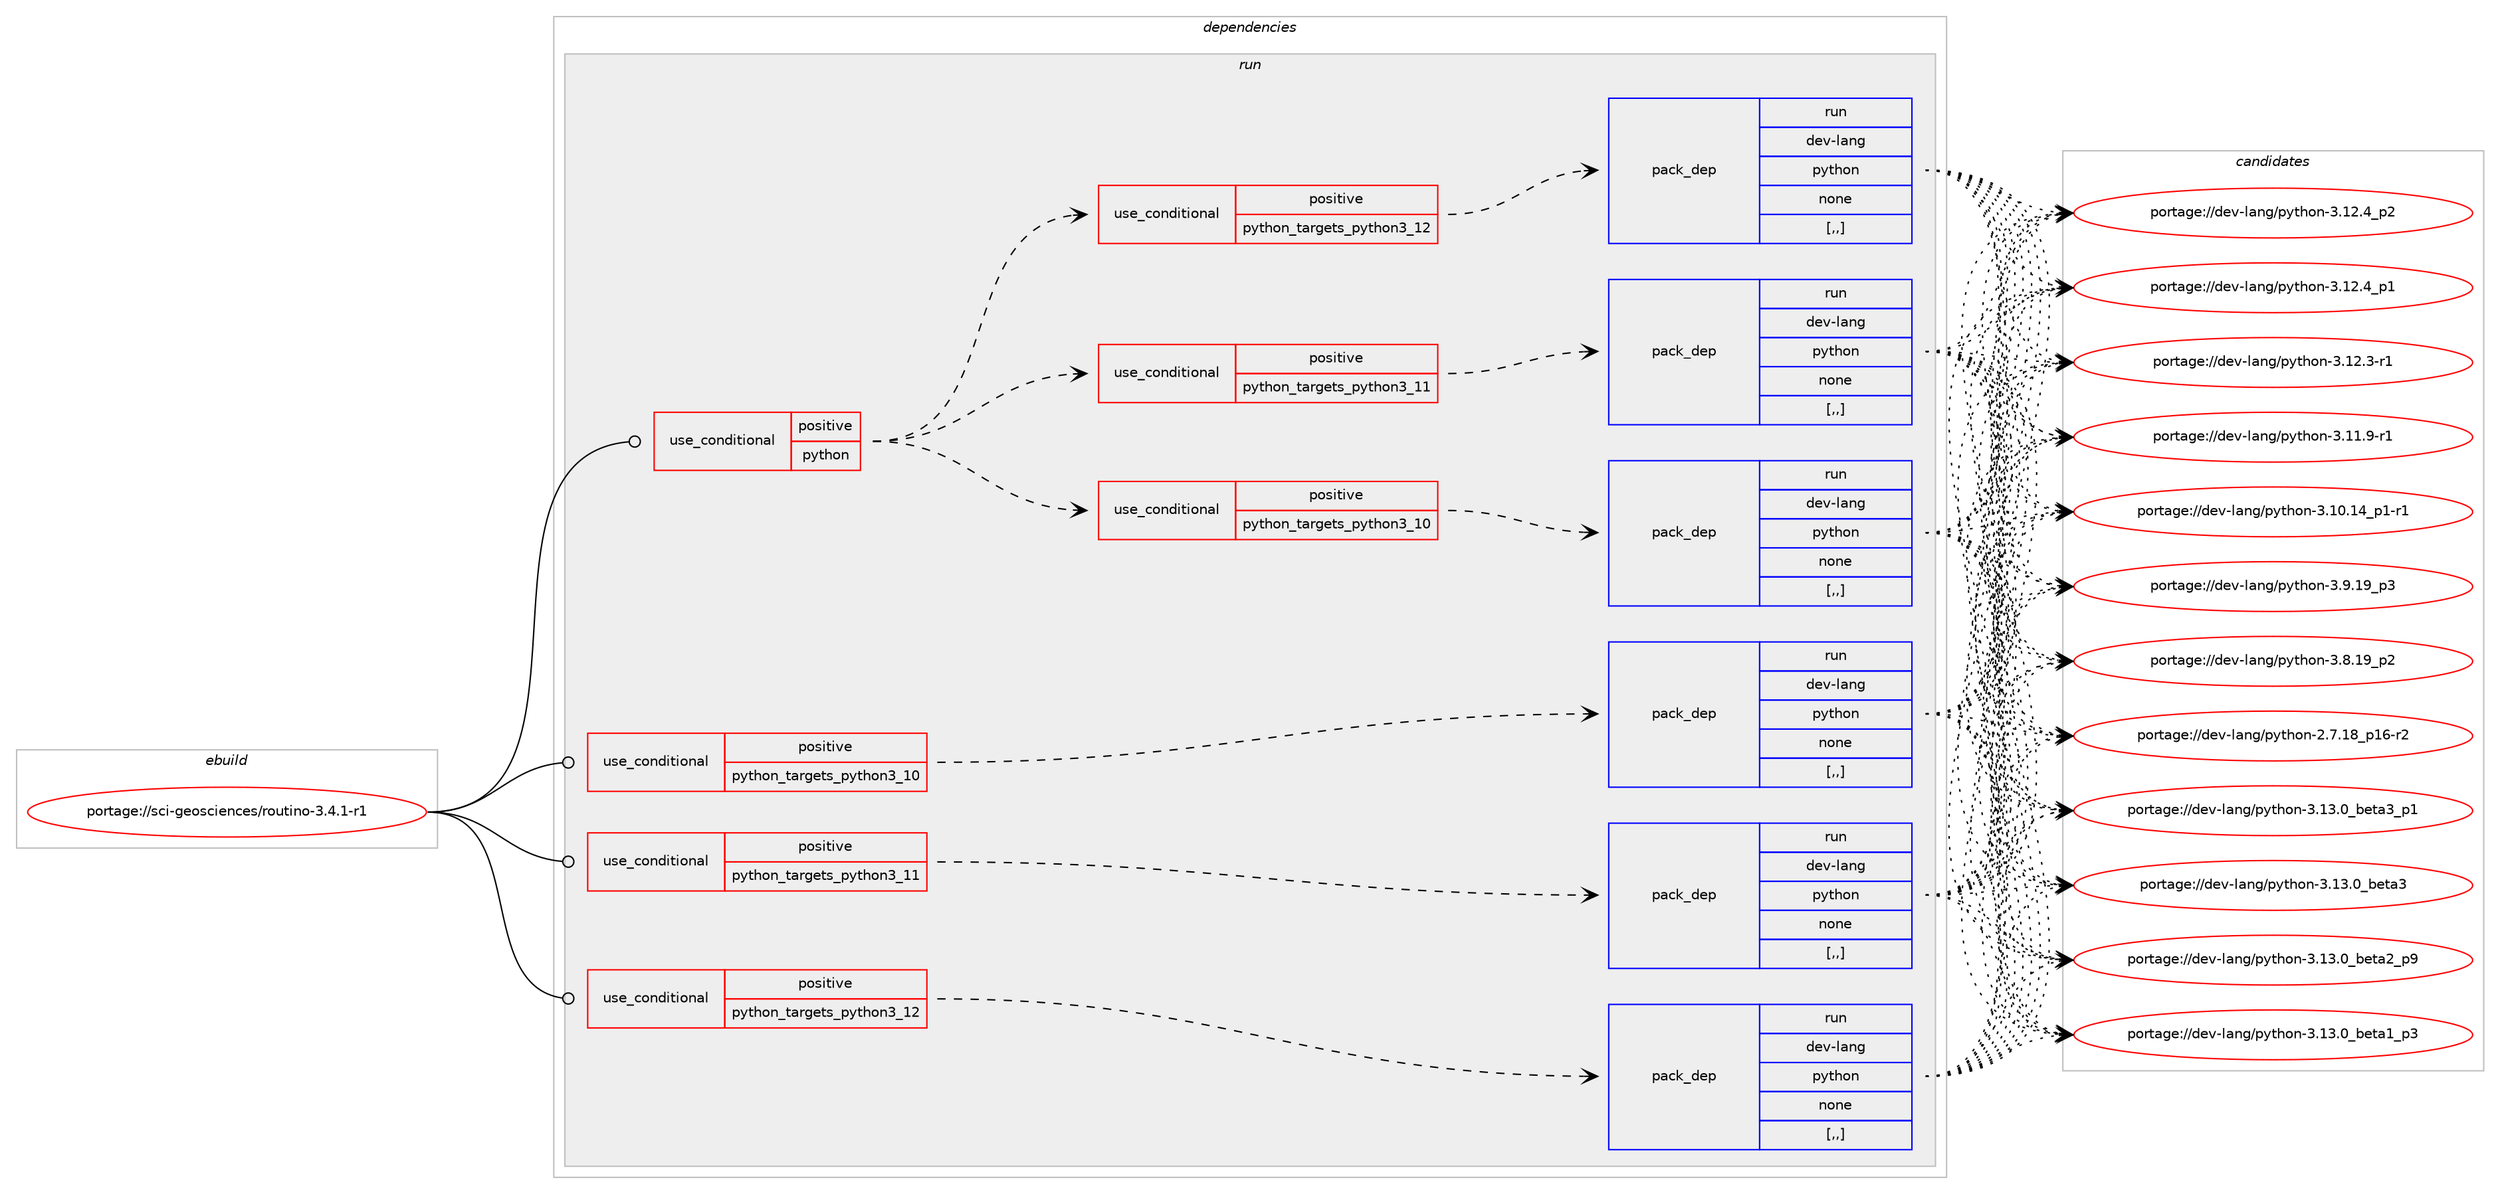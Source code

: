 digraph prolog {

# *************
# Graph options
# *************

newrank=true;
concentrate=true;
compound=true;
graph [rankdir=LR,fontname=Helvetica,fontsize=10,ranksep=1.5];#, ranksep=2.5, nodesep=0.2];
edge  [arrowhead=vee];
node  [fontname=Helvetica,fontsize=10];

# **********
# The ebuild
# **********

subgraph cluster_leftcol {
color=gray;
label=<<i>ebuild</i>>;
id [label="portage://sci-geosciences/routino-3.4.1-r1", color=red, width=4, href="../sci-geosciences/routino-3.4.1-r1.svg"];
}

# ****************
# The dependencies
# ****************

subgraph cluster_midcol {
color=gray;
label=<<i>dependencies</i>>;
subgraph cluster_compile {
fillcolor="#eeeeee";
style=filled;
label=<<i>compile</i>>;
}
subgraph cluster_compileandrun {
fillcolor="#eeeeee";
style=filled;
label=<<i>compile and run</i>>;
}
subgraph cluster_run {
fillcolor="#eeeeee";
style=filled;
label=<<i>run</i>>;
subgraph cond104798 {
dependency397167 [label=<<TABLE BORDER="0" CELLBORDER="1" CELLSPACING="0" CELLPADDING="4"><TR><TD ROWSPAN="3" CELLPADDING="10">use_conditional</TD></TR><TR><TD>positive</TD></TR><TR><TD>python</TD></TR></TABLE>>, shape=none, color=red];
subgraph cond104799 {
dependency397168 [label=<<TABLE BORDER="0" CELLBORDER="1" CELLSPACING="0" CELLPADDING="4"><TR><TD ROWSPAN="3" CELLPADDING="10">use_conditional</TD></TR><TR><TD>positive</TD></TR><TR><TD>python_targets_python3_10</TD></TR></TABLE>>, shape=none, color=red];
subgraph pack289508 {
dependency397169 [label=<<TABLE BORDER="0" CELLBORDER="1" CELLSPACING="0" CELLPADDING="4" WIDTH="220"><TR><TD ROWSPAN="6" CELLPADDING="30">pack_dep</TD></TR><TR><TD WIDTH="110">run</TD></TR><TR><TD>dev-lang</TD></TR><TR><TD>python</TD></TR><TR><TD>none</TD></TR><TR><TD>[,,]</TD></TR></TABLE>>, shape=none, color=blue];
}
dependency397168:e -> dependency397169:w [weight=20,style="dashed",arrowhead="vee"];
}
dependency397167:e -> dependency397168:w [weight=20,style="dashed",arrowhead="vee"];
subgraph cond104800 {
dependency397170 [label=<<TABLE BORDER="0" CELLBORDER="1" CELLSPACING="0" CELLPADDING="4"><TR><TD ROWSPAN="3" CELLPADDING="10">use_conditional</TD></TR><TR><TD>positive</TD></TR><TR><TD>python_targets_python3_11</TD></TR></TABLE>>, shape=none, color=red];
subgraph pack289509 {
dependency397171 [label=<<TABLE BORDER="0" CELLBORDER="1" CELLSPACING="0" CELLPADDING="4" WIDTH="220"><TR><TD ROWSPAN="6" CELLPADDING="30">pack_dep</TD></TR><TR><TD WIDTH="110">run</TD></TR><TR><TD>dev-lang</TD></TR><TR><TD>python</TD></TR><TR><TD>none</TD></TR><TR><TD>[,,]</TD></TR></TABLE>>, shape=none, color=blue];
}
dependency397170:e -> dependency397171:w [weight=20,style="dashed",arrowhead="vee"];
}
dependency397167:e -> dependency397170:w [weight=20,style="dashed",arrowhead="vee"];
subgraph cond104801 {
dependency397172 [label=<<TABLE BORDER="0" CELLBORDER="1" CELLSPACING="0" CELLPADDING="4"><TR><TD ROWSPAN="3" CELLPADDING="10">use_conditional</TD></TR><TR><TD>positive</TD></TR><TR><TD>python_targets_python3_12</TD></TR></TABLE>>, shape=none, color=red];
subgraph pack289510 {
dependency397173 [label=<<TABLE BORDER="0" CELLBORDER="1" CELLSPACING="0" CELLPADDING="4" WIDTH="220"><TR><TD ROWSPAN="6" CELLPADDING="30">pack_dep</TD></TR><TR><TD WIDTH="110">run</TD></TR><TR><TD>dev-lang</TD></TR><TR><TD>python</TD></TR><TR><TD>none</TD></TR><TR><TD>[,,]</TD></TR></TABLE>>, shape=none, color=blue];
}
dependency397172:e -> dependency397173:w [weight=20,style="dashed",arrowhead="vee"];
}
dependency397167:e -> dependency397172:w [weight=20,style="dashed",arrowhead="vee"];
}
id:e -> dependency397167:w [weight=20,style="solid",arrowhead="odot"];
subgraph cond104802 {
dependency397174 [label=<<TABLE BORDER="0" CELLBORDER="1" CELLSPACING="0" CELLPADDING="4"><TR><TD ROWSPAN="3" CELLPADDING="10">use_conditional</TD></TR><TR><TD>positive</TD></TR><TR><TD>python_targets_python3_10</TD></TR></TABLE>>, shape=none, color=red];
subgraph pack289511 {
dependency397175 [label=<<TABLE BORDER="0" CELLBORDER="1" CELLSPACING="0" CELLPADDING="4" WIDTH="220"><TR><TD ROWSPAN="6" CELLPADDING="30">pack_dep</TD></TR><TR><TD WIDTH="110">run</TD></TR><TR><TD>dev-lang</TD></TR><TR><TD>python</TD></TR><TR><TD>none</TD></TR><TR><TD>[,,]</TD></TR></TABLE>>, shape=none, color=blue];
}
dependency397174:e -> dependency397175:w [weight=20,style="dashed",arrowhead="vee"];
}
id:e -> dependency397174:w [weight=20,style="solid",arrowhead="odot"];
subgraph cond104803 {
dependency397176 [label=<<TABLE BORDER="0" CELLBORDER="1" CELLSPACING="0" CELLPADDING="4"><TR><TD ROWSPAN="3" CELLPADDING="10">use_conditional</TD></TR><TR><TD>positive</TD></TR><TR><TD>python_targets_python3_11</TD></TR></TABLE>>, shape=none, color=red];
subgraph pack289512 {
dependency397177 [label=<<TABLE BORDER="0" CELLBORDER="1" CELLSPACING="0" CELLPADDING="4" WIDTH="220"><TR><TD ROWSPAN="6" CELLPADDING="30">pack_dep</TD></TR><TR><TD WIDTH="110">run</TD></TR><TR><TD>dev-lang</TD></TR><TR><TD>python</TD></TR><TR><TD>none</TD></TR><TR><TD>[,,]</TD></TR></TABLE>>, shape=none, color=blue];
}
dependency397176:e -> dependency397177:w [weight=20,style="dashed",arrowhead="vee"];
}
id:e -> dependency397176:w [weight=20,style="solid",arrowhead="odot"];
subgraph cond104804 {
dependency397178 [label=<<TABLE BORDER="0" CELLBORDER="1" CELLSPACING="0" CELLPADDING="4"><TR><TD ROWSPAN="3" CELLPADDING="10">use_conditional</TD></TR><TR><TD>positive</TD></TR><TR><TD>python_targets_python3_12</TD></TR></TABLE>>, shape=none, color=red];
subgraph pack289513 {
dependency397179 [label=<<TABLE BORDER="0" CELLBORDER="1" CELLSPACING="0" CELLPADDING="4" WIDTH="220"><TR><TD ROWSPAN="6" CELLPADDING="30">pack_dep</TD></TR><TR><TD WIDTH="110">run</TD></TR><TR><TD>dev-lang</TD></TR><TR><TD>python</TD></TR><TR><TD>none</TD></TR><TR><TD>[,,]</TD></TR></TABLE>>, shape=none, color=blue];
}
dependency397178:e -> dependency397179:w [weight=20,style="dashed",arrowhead="vee"];
}
id:e -> dependency397178:w [weight=20,style="solid",arrowhead="odot"];
}
}

# **************
# The candidates
# **************

subgraph cluster_choices {
rank=same;
color=gray;
label=<<i>candidates</i>>;

subgraph choice289508 {
color=black;
nodesep=1;
choice10010111845108971101034711212111610411111045514649514648959810111697519511249 [label="portage://dev-lang/python-3.13.0_beta3_p1", color=red, width=4,href="../dev-lang/python-3.13.0_beta3_p1.svg"];
choice1001011184510897110103471121211161041111104551464951464895981011169751 [label="portage://dev-lang/python-3.13.0_beta3", color=red, width=4,href="../dev-lang/python-3.13.0_beta3.svg"];
choice10010111845108971101034711212111610411111045514649514648959810111697509511257 [label="portage://dev-lang/python-3.13.0_beta2_p9", color=red, width=4,href="../dev-lang/python-3.13.0_beta2_p9.svg"];
choice10010111845108971101034711212111610411111045514649514648959810111697499511251 [label="portage://dev-lang/python-3.13.0_beta1_p3", color=red, width=4,href="../dev-lang/python-3.13.0_beta1_p3.svg"];
choice100101118451089711010347112121116104111110455146495046529511250 [label="portage://dev-lang/python-3.12.4_p2", color=red, width=4,href="../dev-lang/python-3.12.4_p2.svg"];
choice100101118451089711010347112121116104111110455146495046529511249 [label="portage://dev-lang/python-3.12.4_p1", color=red, width=4,href="../dev-lang/python-3.12.4_p1.svg"];
choice100101118451089711010347112121116104111110455146495046514511449 [label="portage://dev-lang/python-3.12.3-r1", color=red, width=4,href="../dev-lang/python-3.12.3-r1.svg"];
choice100101118451089711010347112121116104111110455146494946574511449 [label="portage://dev-lang/python-3.11.9-r1", color=red, width=4,href="../dev-lang/python-3.11.9-r1.svg"];
choice100101118451089711010347112121116104111110455146494846495295112494511449 [label="portage://dev-lang/python-3.10.14_p1-r1", color=red, width=4,href="../dev-lang/python-3.10.14_p1-r1.svg"];
choice100101118451089711010347112121116104111110455146574649579511251 [label="portage://dev-lang/python-3.9.19_p3", color=red, width=4,href="../dev-lang/python-3.9.19_p3.svg"];
choice100101118451089711010347112121116104111110455146564649579511250 [label="portage://dev-lang/python-3.8.19_p2", color=red, width=4,href="../dev-lang/python-3.8.19_p2.svg"];
choice100101118451089711010347112121116104111110455046554649569511249544511450 [label="portage://dev-lang/python-2.7.18_p16-r2", color=red, width=4,href="../dev-lang/python-2.7.18_p16-r2.svg"];
dependency397169:e -> choice10010111845108971101034711212111610411111045514649514648959810111697519511249:w [style=dotted,weight="100"];
dependency397169:e -> choice1001011184510897110103471121211161041111104551464951464895981011169751:w [style=dotted,weight="100"];
dependency397169:e -> choice10010111845108971101034711212111610411111045514649514648959810111697509511257:w [style=dotted,weight="100"];
dependency397169:e -> choice10010111845108971101034711212111610411111045514649514648959810111697499511251:w [style=dotted,weight="100"];
dependency397169:e -> choice100101118451089711010347112121116104111110455146495046529511250:w [style=dotted,weight="100"];
dependency397169:e -> choice100101118451089711010347112121116104111110455146495046529511249:w [style=dotted,weight="100"];
dependency397169:e -> choice100101118451089711010347112121116104111110455146495046514511449:w [style=dotted,weight="100"];
dependency397169:e -> choice100101118451089711010347112121116104111110455146494946574511449:w [style=dotted,weight="100"];
dependency397169:e -> choice100101118451089711010347112121116104111110455146494846495295112494511449:w [style=dotted,weight="100"];
dependency397169:e -> choice100101118451089711010347112121116104111110455146574649579511251:w [style=dotted,weight="100"];
dependency397169:e -> choice100101118451089711010347112121116104111110455146564649579511250:w [style=dotted,weight="100"];
dependency397169:e -> choice100101118451089711010347112121116104111110455046554649569511249544511450:w [style=dotted,weight="100"];
}
subgraph choice289509 {
color=black;
nodesep=1;
choice10010111845108971101034711212111610411111045514649514648959810111697519511249 [label="portage://dev-lang/python-3.13.0_beta3_p1", color=red, width=4,href="../dev-lang/python-3.13.0_beta3_p1.svg"];
choice1001011184510897110103471121211161041111104551464951464895981011169751 [label="portage://dev-lang/python-3.13.0_beta3", color=red, width=4,href="../dev-lang/python-3.13.0_beta3.svg"];
choice10010111845108971101034711212111610411111045514649514648959810111697509511257 [label="portage://dev-lang/python-3.13.0_beta2_p9", color=red, width=4,href="../dev-lang/python-3.13.0_beta2_p9.svg"];
choice10010111845108971101034711212111610411111045514649514648959810111697499511251 [label="portage://dev-lang/python-3.13.0_beta1_p3", color=red, width=4,href="../dev-lang/python-3.13.0_beta1_p3.svg"];
choice100101118451089711010347112121116104111110455146495046529511250 [label="portage://dev-lang/python-3.12.4_p2", color=red, width=4,href="../dev-lang/python-3.12.4_p2.svg"];
choice100101118451089711010347112121116104111110455146495046529511249 [label="portage://dev-lang/python-3.12.4_p1", color=red, width=4,href="../dev-lang/python-3.12.4_p1.svg"];
choice100101118451089711010347112121116104111110455146495046514511449 [label="portage://dev-lang/python-3.12.3-r1", color=red, width=4,href="../dev-lang/python-3.12.3-r1.svg"];
choice100101118451089711010347112121116104111110455146494946574511449 [label="portage://dev-lang/python-3.11.9-r1", color=red, width=4,href="../dev-lang/python-3.11.9-r1.svg"];
choice100101118451089711010347112121116104111110455146494846495295112494511449 [label="portage://dev-lang/python-3.10.14_p1-r1", color=red, width=4,href="../dev-lang/python-3.10.14_p1-r1.svg"];
choice100101118451089711010347112121116104111110455146574649579511251 [label="portage://dev-lang/python-3.9.19_p3", color=red, width=4,href="../dev-lang/python-3.9.19_p3.svg"];
choice100101118451089711010347112121116104111110455146564649579511250 [label="portage://dev-lang/python-3.8.19_p2", color=red, width=4,href="../dev-lang/python-3.8.19_p2.svg"];
choice100101118451089711010347112121116104111110455046554649569511249544511450 [label="portage://dev-lang/python-2.7.18_p16-r2", color=red, width=4,href="../dev-lang/python-2.7.18_p16-r2.svg"];
dependency397171:e -> choice10010111845108971101034711212111610411111045514649514648959810111697519511249:w [style=dotted,weight="100"];
dependency397171:e -> choice1001011184510897110103471121211161041111104551464951464895981011169751:w [style=dotted,weight="100"];
dependency397171:e -> choice10010111845108971101034711212111610411111045514649514648959810111697509511257:w [style=dotted,weight="100"];
dependency397171:e -> choice10010111845108971101034711212111610411111045514649514648959810111697499511251:w [style=dotted,weight="100"];
dependency397171:e -> choice100101118451089711010347112121116104111110455146495046529511250:w [style=dotted,weight="100"];
dependency397171:e -> choice100101118451089711010347112121116104111110455146495046529511249:w [style=dotted,weight="100"];
dependency397171:e -> choice100101118451089711010347112121116104111110455146495046514511449:w [style=dotted,weight="100"];
dependency397171:e -> choice100101118451089711010347112121116104111110455146494946574511449:w [style=dotted,weight="100"];
dependency397171:e -> choice100101118451089711010347112121116104111110455146494846495295112494511449:w [style=dotted,weight="100"];
dependency397171:e -> choice100101118451089711010347112121116104111110455146574649579511251:w [style=dotted,weight="100"];
dependency397171:e -> choice100101118451089711010347112121116104111110455146564649579511250:w [style=dotted,weight="100"];
dependency397171:e -> choice100101118451089711010347112121116104111110455046554649569511249544511450:w [style=dotted,weight="100"];
}
subgraph choice289510 {
color=black;
nodesep=1;
choice10010111845108971101034711212111610411111045514649514648959810111697519511249 [label="portage://dev-lang/python-3.13.0_beta3_p1", color=red, width=4,href="../dev-lang/python-3.13.0_beta3_p1.svg"];
choice1001011184510897110103471121211161041111104551464951464895981011169751 [label="portage://dev-lang/python-3.13.0_beta3", color=red, width=4,href="../dev-lang/python-3.13.0_beta3.svg"];
choice10010111845108971101034711212111610411111045514649514648959810111697509511257 [label="portage://dev-lang/python-3.13.0_beta2_p9", color=red, width=4,href="../dev-lang/python-3.13.0_beta2_p9.svg"];
choice10010111845108971101034711212111610411111045514649514648959810111697499511251 [label="portage://dev-lang/python-3.13.0_beta1_p3", color=red, width=4,href="../dev-lang/python-3.13.0_beta1_p3.svg"];
choice100101118451089711010347112121116104111110455146495046529511250 [label="portage://dev-lang/python-3.12.4_p2", color=red, width=4,href="../dev-lang/python-3.12.4_p2.svg"];
choice100101118451089711010347112121116104111110455146495046529511249 [label="portage://dev-lang/python-3.12.4_p1", color=red, width=4,href="../dev-lang/python-3.12.4_p1.svg"];
choice100101118451089711010347112121116104111110455146495046514511449 [label="portage://dev-lang/python-3.12.3-r1", color=red, width=4,href="../dev-lang/python-3.12.3-r1.svg"];
choice100101118451089711010347112121116104111110455146494946574511449 [label="portage://dev-lang/python-3.11.9-r1", color=red, width=4,href="../dev-lang/python-3.11.9-r1.svg"];
choice100101118451089711010347112121116104111110455146494846495295112494511449 [label="portage://dev-lang/python-3.10.14_p1-r1", color=red, width=4,href="../dev-lang/python-3.10.14_p1-r1.svg"];
choice100101118451089711010347112121116104111110455146574649579511251 [label="portage://dev-lang/python-3.9.19_p3", color=red, width=4,href="../dev-lang/python-3.9.19_p3.svg"];
choice100101118451089711010347112121116104111110455146564649579511250 [label="portage://dev-lang/python-3.8.19_p2", color=red, width=4,href="../dev-lang/python-3.8.19_p2.svg"];
choice100101118451089711010347112121116104111110455046554649569511249544511450 [label="portage://dev-lang/python-2.7.18_p16-r2", color=red, width=4,href="../dev-lang/python-2.7.18_p16-r2.svg"];
dependency397173:e -> choice10010111845108971101034711212111610411111045514649514648959810111697519511249:w [style=dotted,weight="100"];
dependency397173:e -> choice1001011184510897110103471121211161041111104551464951464895981011169751:w [style=dotted,weight="100"];
dependency397173:e -> choice10010111845108971101034711212111610411111045514649514648959810111697509511257:w [style=dotted,weight="100"];
dependency397173:e -> choice10010111845108971101034711212111610411111045514649514648959810111697499511251:w [style=dotted,weight="100"];
dependency397173:e -> choice100101118451089711010347112121116104111110455146495046529511250:w [style=dotted,weight="100"];
dependency397173:e -> choice100101118451089711010347112121116104111110455146495046529511249:w [style=dotted,weight="100"];
dependency397173:e -> choice100101118451089711010347112121116104111110455146495046514511449:w [style=dotted,weight="100"];
dependency397173:e -> choice100101118451089711010347112121116104111110455146494946574511449:w [style=dotted,weight="100"];
dependency397173:e -> choice100101118451089711010347112121116104111110455146494846495295112494511449:w [style=dotted,weight="100"];
dependency397173:e -> choice100101118451089711010347112121116104111110455146574649579511251:w [style=dotted,weight="100"];
dependency397173:e -> choice100101118451089711010347112121116104111110455146564649579511250:w [style=dotted,weight="100"];
dependency397173:e -> choice100101118451089711010347112121116104111110455046554649569511249544511450:w [style=dotted,weight="100"];
}
subgraph choice289511 {
color=black;
nodesep=1;
choice10010111845108971101034711212111610411111045514649514648959810111697519511249 [label="portage://dev-lang/python-3.13.0_beta3_p1", color=red, width=4,href="../dev-lang/python-3.13.0_beta3_p1.svg"];
choice1001011184510897110103471121211161041111104551464951464895981011169751 [label="portage://dev-lang/python-3.13.0_beta3", color=red, width=4,href="../dev-lang/python-3.13.0_beta3.svg"];
choice10010111845108971101034711212111610411111045514649514648959810111697509511257 [label="portage://dev-lang/python-3.13.0_beta2_p9", color=red, width=4,href="../dev-lang/python-3.13.0_beta2_p9.svg"];
choice10010111845108971101034711212111610411111045514649514648959810111697499511251 [label="portage://dev-lang/python-3.13.0_beta1_p3", color=red, width=4,href="../dev-lang/python-3.13.0_beta1_p3.svg"];
choice100101118451089711010347112121116104111110455146495046529511250 [label="portage://dev-lang/python-3.12.4_p2", color=red, width=4,href="../dev-lang/python-3.12.4_p2.svg"];
choice100101118451089711010347112121116104111110455146495046529511249 [label="portage://dev-lang/python-3.12.4_p1", color=red, width=4,href="../dev-lang/python-3.12.4_p1.svg"];
choice100101118451089711010347112121116104111110455146495046514511449 [label="portage://dev-lang/python-3.12.3-r1", color=red, width=4,href="../dev-lang/python-3.12.3-r1.svg"];
choice100101118451089711010347112121116104111110455146494946574511449 [label="portage://dev-lang/python-3.11.9-r1", color=red, width=4,href="../dev-lang/python-3.11.9-r1.svg"];
choice100101118451089711010347112121116104111110455146494846495295112494511449 [label="portage://dev-lang/python-3.10.14_p1-r1", color=red, width=4,href="../dev-lang/python-3.10.14_p1-r1.svg"];
choice100101118451089711010347112121116104111110455146574649579511251 [label="portage://dev-lang/python-3.9.19_p3", color=red, width=4,href="../dev-lang/python-3.9.19_p3.svg"];
choice100101118451089711010347112121116104111110455146564649579511250 [label="portage://dev-lang/python-3.8.19_p2", color=red, width=4,href="../dev-lang/python-3.8.19_p2.svg"];
choice100101118451089711010347112121116104111110455046554649569511249544511450 [label="portage://dev-lang/python-2.7.18_p16-r2", color=red, width=4,href="../dev-lang/python-2.7.18_p16-r2.svg"];
dependency397175:e -> choice10010111845108971101034711212111610411111045514649514648959810111697519511249:w [style=dotted,weight="100"];
dependency397175:e -> choice1001011184510897110103471121211161041111104551464951464895981011169751:w [style=dotted,weight="100"];
dependency397175:e -> choice10010111845108971101034711212111610411111045514649514648959810111697509511257:w [style=dotted,weight="100"];
dependency397175:e -> choice10010111845108971101034711212111610411111045514649514648959810111697499511251:w [style=dotted,weight="100"];
dependency397175:e -> choice100101118451089711010347112121116104111110455146495046529511250:w [style=dotted,weight="100"];
dependency397175:e -> choice100101118451089711010347112121116104111110455146495046529511249:w [style=dotted,weight="100"];
dependency397175:e -> choice100101118451089711010347112121116104111110455146495046514511449:w [style=dotted,weight="100"];
dependency397175:e -> choice100101118451089711010347112121116104111110455146494946574511449:w [style=dotted,weight="100"];
dependency397175:e -> choice100101118451089711010347112121116104111110455146494846495295112494511449:w [style=dotted,weight="100"];
dependency397175:e -> choice100101118451089711010347112121116104111110455146574649579511251:w [style=dotted,weight="100"];
dependency397175:e -> choice100101118451089711010347112121116104111110455146564649579511250:w [style=dotted,weight="100"];
dependency397175:e -> choice100101118451089711010347112121116104111110455046554649569511249544511450:w [style=dotted,weight="100"];
}
subgraph choice289512 {
color=black;
nodesep=1;
choice10010111845108971101034711212111610411111045514649514648959810111697519511249 [label="portage://dev-lang/python-3.13.0_beta3_p1", color=red, width=4,href="../dev-lang/python-3.13.0_beta3_p1.svg"];
choice1001011184510897110103471121211161041111104551464951464895981011169751 [label="portage://dev-lang/python-3.13.0_beta3", color=red, width=4,href="../dev-lang/python-3.13.0_beta3.svg"];
choice10010111845108971101034711212111610411111045514649514648959810111697509511257 [label="portage://dev-lang/python-3.13.0_beta2_p9", color=red, width=4,href="../dev-lang/python-3.13.0_beta2_p9.svg"];
choice10010111845108971101034711212111610411111045514649514648959810111697499511251 [label="portage://dev-lang/python-3.13.0_beta1_p3", color=red, width=4,href="../dev-lang/python-3.13.0_beta1_p3.svg"];
choice100101118451089711010347112121116104111110455146495046529511250 [label="portage://dev-lang/python-3.12.4_p2", color=red, width=4,href="../dev-lang/python-3.12.4_p2.svg"];
choice100101118451089711010347112121116104111110455146495046529511249 [label="portage://dev-lang/python-3.12.4_p1", color=red, width=4,href="../dev-lang/python-3.12.4_p1.svg"];
choice100101118451089711010347112121116104111110455146495046514511449 [label="portage://dev-lang/python-3.12.3-r1", color=red, width=4,href="../dev-lang/python-3.12.3-r1.svg"];
choice100101118451089711010347112121116104111110455146494946574511449 [label="portage://dev-lang/python-3.11.9-r1", color=red, width=4,href="../dev-lang/python-3.11.9-r1.svg"];
choice100101118451089711010347112121116104111110455146494846495295112494511449 [label="portage://dev-lang/python-3.10.14_p1-r1", color=red, width=4,href="../dev-lang/python-3.10.14_p1-r1.svg"];
choice100101118451089711010347112121116104111110455146574649579511251 [label="portage://dev-lang/python-3.9.19_p3", color=red, width=4,href="../dev-lang/python-3.9.19_p3.svg"];
choice100101118451089711010347112121116104111110455146564649579511250 [label="portage://dev-lang/python-3.8.19_p2", color=red, width=4,href="../dev-lang/python-3.8.19_p2.svg"];
choice100101118451089711010347112121116104111110455046554649569511249544511450 [label="portage://dev-lang/python-2.7.18_p16-r2", color=red, width=4,href="../dev-lang/python-2.7.18_p16-r2.svg"];
dependency397177:e -> choice10010111845108971101034711212111610411111045514649514648959810111697519511249:w [style=dotted,weight="100"];
dependency397177:e -> choice1001011184510897110103471121211161041111104551464951464895981011169751:w [style=dotted,weight="100"];
dependency397177:e -> choice10010111845108971101034711212111610411111045514649514648959810111697509511257:w [style=dotted,weight="100"];
dependency397177:e -> choice10010111845108971101034711212111610411111045514649514648959810111697499511251:w [style=dotted,weight="100"];
dependency397177:e -> choice100101118451089711010347112121116104111110455146495046529511250:w [style=dotted,weight="100"];
dependency397177:e -> choice100101118451089711010347112121116104111110455146495046529511249:w [style=dotted,weight="100"];
dependency397177:e -> choice100101118451089711010347112121116104111110455146495046514511449:w [style=dotted,weight="100"];
dependency397177:e -> choice100101118451089711010347112121116104111110455146494946574511449:w [style=dotted,weight="100"];
dependency397177:e -> choice100101118451089711010347112121116104111110455146494846495295112494511449:w [style=dotted,weight="100"];
dependency397177:e -> choice100101118451089711010347112121116104111110455146574649579511251:w [style=dotted,weight="100"];
dependency397177:e -> choice100101118451089711010347112121116104111110455146564649579511250:w [style=dotted,weight="100"];
dependency397177:e -> choice100101118451089711010347112121116104111110455046554649569511249544511450:w [style=dotted,weight="100"];
}
subgraph choice289513 {
color=black;
nodesep=1;
choice10010111845108971101034711212111610411111045514649514648959810111697519511249 [label="portage://dev-lang/python-3.13.0_beta3_p1", color=red, width=4,href="../dev-lang/python-3.13.0_beta3_p1.svg"];
choice1001011184510897110103471121211161041111104551464951464895981011169751 [label="portage://dev-lang/python-3.13.0_beta3", color=red, width=4,href="../dev-lang/python-3.13.0_beta3.svg"];
choice10010111845108971101034711212111610411111045514649514648959810111697509511257 [label="portage://dev-lang/python-3.13.0_beta2_p9", color=red, width=4,href="../dev-lang/python-3.13.0_beta2_p9.svg"];
choice10010111845108971101034711212111610411111045514649514648959810111697499511251 [label="portage://dev-lang/python-3.13.0_beta1_p3", color=red, width=4,href="../dev-lang/python-3.13.0_beta1_p3.svg"];
choice100101118451089711010347112121116104111110455146495046529511250 [label="portage://dev-lang/python-3.12.4_p2", color=red, width=4,href="../dev-lang/python-3.12.4_p2.svg"];
choice100101118451089711010347112121116104111110455146495046529511249 [label="portage://dev-lang/python-3.12.4_p1", color=red, width=4,href="../dev-lang/python-3.12.4_p1.svg"];
choice100101118451089711010347112121116104111110455146495046514511449 [label="portage://dev-lang/python-3.12.3-r1", color=red, width=4,href="../dev-lang/python-3.12.3-r1.svg"];
choice100101118451089711010347112121116104111110455146494946574511449 [label="portage://dev-lang/python-3.11.9-r1", color=red, width=4,href="../dev-lang/python-3.11.9-r1.svg"];
choice100101118451089711010347112121116104111110455146494846495295112494511449 [label="portage://dev-lang/python-3.10.14_p1-r1", color=red, width=4,href="../dev-lang/python-3.10.14_p1-r1.svg"];
choice100101118451089711010347112121116104111110455146574649579511251 [label="portage://dev-lang/python-3.9.19_p3", color=red, width=4,href="../dev-lang/python-3.9.19_p3.svg"];
choice100101118451089711010347112121116104111110455146564649579511250 [label="portage://dev-lang/python-3.8.19_p2", color=red, width=4,href="../dev-lang/python-3.8.19_p2.svg"];
choice100101118451089711010347112121116104111110455046554649569511249544511450 [label="portage://dev-lang/python-2.7.18_p16-r2", color=red, width=4,href="../dev-lang/python-2.7.18_p16-r2.svg"];
dependency397179:e -> choice10010111845108971101034711212111610411111045514649514648959810111697519511249:w [style=dotted,weight="100"];
dependency397179:e -> choice1001011184510897110103471121211161041111104551464951464895981011169751:w [style=dotted,weight="100"];
dependency397179:e -> choice10010111845108971101034711212111610411111045514649514648959810111697509511257:w [style=dotted,weight="100"];
dependency397179:e -> choice10010111845108971101034711212111610411111045514649514648959810111697499511251:w [style=dotted,weight="100"];
dependency397179:e -> choice100101118451089711010347112121116104111110455146495046529511250:w [style=dotted,weight="100"];
dependency397179:e -> choice100101118451089711010347112121116104111110455146495046529511249:w [style=dotted,weight="100"];
dependency397179:e -> choice100101118451089711010347112121116104111110455146495046514511449:w [style=dotted,weight="100"];
dependency397179:e -> choice100101118451089711010347112121116104111110455146494946574511449:w [style=dotted,weight="100"];
dependency397179:e -> choice100101118451089711010347112121116104111110455146494846495295112494511449:w [style=dotted,weight="100"];
dependency397179:e -> choice100101118451089711010347112121116104111110455146574649579511251:w [style=dotted,weight="100"];
dependency397179:e -> choice100101118451089711010347112121116104111110455146564649579511250:w [style=dotted,weight="100"];
dependency397179:e -> choice100101118451089711010347112121116104111110455046554649569511249544511450:w [style=dotted,weight="100"];
}
}

}
